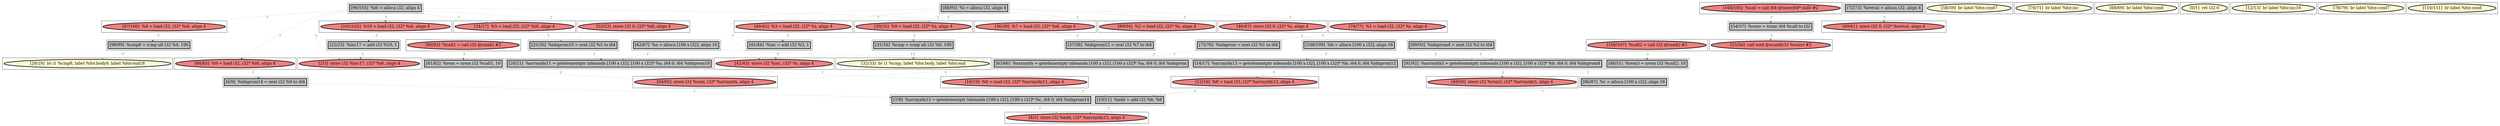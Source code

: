 
digraph G {



node256->node225 [style=dotted,color=forestgreen,label="T",fontcolor=forestgreen ]
node248->node247 [style=dotted,color=forestgreen,label="T",fontcolor=forestgreen ]
node264->node270 [style=dotted,color=forestgreen,label="T",fontcolor=forestgreen ]
node228->node226 [style=dotted,color=forestgreen,label="T",fontcolor=forestgreen ]
node259->node264 [style=dotted,color=forestgreen,label="T",fontcolor=forestgreen ]
node269->node236 [style=dotted,color=forestgreen,label="T",fontcolor=forestgreen ]
node270->node271 [style=dotted,color=forestgreen,label="T",fontcolor=forestgreen ]
node238->node271 [style=dotted,color=forestgreen,label="T",fontcolor=forestgreen ]
node241->node227 [style=dotted,color=forestgreen,label="T",fontcolor=forestgreen ]
node249->node230 [style=dotted,color=forestgreen,label="T",fontcolor=forestgreen ]
node279->node272 [style=dotted,color=forestgreen,label="T",fontcolor=forestgreen ]
node243->node248 [style=dotted,color=forestgreen,label="T",fontcolor=forestgreen ]
node256->node241 [style=dotted,color=forestgreen,label="T",fontcolor=forestgreen ]
node252->node233 [style=dotted,color=forestgreen,label="T",fontcolor=forestgreen ]
node256->node234 [style=dotted,color=forestgreen,label="T",fontcolor=forestgreen ]
node256->node278 [style=dotted,color=forestgreen,label="T",fontcolor=forestgreen ]
node263->node275 [style=dotted,color=forestgreen,label="T",fontcolor=forestgreen ]
node227->node239 [style=dotted,color=forestgreen,label="T",fontcolor=forestgreen ]
node245->node235 [style=dotted,color=forestgreen,label="T",fontcolor=forestgreen ]
node247->node255 [style=dotted,color=forestgreen,label="T",fontcolor=forestgreen ]
node275->node277 [style=dotted,color=forestgreen,label="T",fontcolor=forestgreen ]
node234->node257 [style=dotted,color=forestgreen,label="T",fontcolor=forestgreen ]
node257->node232 [style=dotted,color=forestgreen,label="T",fontcolor=forestgreen ]
node233->node225 [style=dotted,color=forestgreen,label="T",fontcolor=forestgreen ]
node265->node230 [style=dotted,color=forestgreen,label="T",fontcolor=forestgreen ]
node278->node265 [style=dotted,color=forestgreen,label="T",fontcolor=forestgreen ]
node249->node247 [style=dotted,color=forestgreen,label="T",fontcolor=forestgreen ]
node244->node237 [style=dotted,color=forestgreen,label="T",fontcolor=forestgreen ]
node244->node262 [style=dotted,color=forestgreen,label="T",fontcolor=forestgreen ]
node256->node251 [style=dotted,color=forestgreen,label="T",fontcolor=forestgreen ]
node242->node239 [style=dotted,color=forestgreen,label="T",fontcolor=forestgreen ]
node239->node226 [style=dotted,color=forestgreen,label="T",fontcolor=forestgreen ]
node256->node252 [style=dotted,color=forestgreen,label="T",fontcolor=forestgreen ]
node232->node231 [style=dotted,color=forestgreen,label="T",fontcolor=forestgreen ]
node246->node245 [style=dotted,color=forestgreen,label="T",fontcolor=forestgreen ]
node272->node262 [style=dotted,color=forestgreen,label="T",fontcolor=forestgreen ]
node254->node228 [style=dotted,color=forestgreen,label="T",fontcolor=forestgreen ]
node260->node255 [style=dotted,color=forestgreen,label="T",fontcolor=forestgreen ]
node231->node228 [style=dotted,color=forestgreen,label="T",fontcolor=forestgreen ]
node276->node238 [style=dotted,color=forestgreen,label="T",fontcolor=forestgreen ]
node244->node259 [style=dotted,color=forestgreen,label="T",fontcolor=forestgreen ]
node240->node273 [style=dotted,color=forestgreen,label="T",fontcolor=forestgreen ]
node253->node260 [style=dotted,color=forestgreen,label="T",fontcolor=forestgreen ]
node268->node270 [style=dotted,color=forestgreen,label="T",fontcolor=forestgreen ]
node244->node243 [style=dotted,color=forestgreen,label="T",fontcolor=forestgreen ]
node268->node232 [style=dotted,color=forestgreen,label="T",fontcolor=forestgreen ]
node244->node279 [style=dotted,color=forestgreen,label="T",fontcolor=forestgreen ]
node244->node261 [style=dotted,color=forestgreen,label="T",fontcolor=forestgreen ]
node237->node269 [style=dotted,color=forestgreen,label="T",fontcolor=forestgreen ]
node256->node246 [style=dotted,color=forestgreen,label="T",fontcolor=forestgreen ]
node230->node254 [style=dotted,color=forestgreen,label="T",fontcolor=forestgreen ]


subgraph cluster55 {


node279 [penwidth=3.0,fontsize=20,fillcolor=lightcoral,label="[40/45]  %3 = load i32, i32* %i, align 4",shape=ellipse,style=filled ]



}

subgraph cluster53 {


node277 [penwidth=3.0,fontsize=20,fillcolor=lightcoral,label="[55/56]  call void @srand(i32 %conv) #2",shape=ellipse,style=filled ]



}

subgraph cluster51 {


node275 [penwidth=3.0,fontsize=20,fillcolor=grey,label="[54/57]  %conv = trunc i64 %call to i32",shape=rectangle,style=filled ]



}

subgraph cluster50 {


node274 [penwidth=3.0,fontsize=20,fillcolor=lemonchiffon,label="[58/59]  br label %for.cond7",shape=ellipse,style=filled ]



}

subgraph cluster49 {


node273 [penwidth=3.0,fontsize=20,fillcolor=lightcoral,label="[60/61]  store i32 0, i32* %retval, align 4",shape=ellipse,style=filled ]



}

subgraph cluster45 {


node269 [penwidth=3.0,fontsize=20,fillcolor=grey,label="[31/34]  %cmp = icmp ult i32 %0, 100",shape=rectangle,style=filled ]



}

subgraph cluster41 {


node265 [penwidth=3.0,fontsize=20,fillcolor=grey,label="[37/38]  %idxprom12 = zext i32 %7 to i64",shape=rectangle,style=filled ]



}

subgraph cluster39 {


node263 [penwidth=3.0,fontsize=20,fillcolor=lightcoral,label="[104/105]  %call = call i64 @time(i64* null) #2",shape=ellipse,style=filled ]



}

subgraph cluster38 {


node262 [penwidth=3.0,fontsize=20,fillcolor=lightcoral,label="[42/43]  store i32 %inc, i32* %i, align 4",shape=ellipse,style=filled ]



}

subgraph cluster46 {


node270 [penwidth=3.0,fontsize=20,fillcolor=grey,label="[63/66]  %arrayidx = getelementptr inbounds [100 x i32], [100 x i32]* %a, i64 0, i64 %idxprom",shape=rectangle,style=filled ]



}

subgraph cluster37 {


node261 [penwidth=3.0,fontsize=20,fillcolor=lightcoral,label="[46/47]  store i32 0, i32* %i, align 4",shape=ellipse,style=filled ]



}

subgraph cluster36 {


node260 [penwidth=3.0,fontsize=20,fillcolor=grey,label="[48/51]  %rem3 = urem i32 %call2, 10",shape=rectangle,style=filled ]



}

subgraph cluster15 {


node239 [penwidth=3.0,fontsize=20,fillcolor=grey,label="[7/8]  %arrayidx15 = getelementptr inbounds [100 x i32], [100 x i32]* %c, i64 0, i64 %idxprom14",shape=rectangle,style=filled ]



}

subgraph cluster40 {


node264 [penwidth=3.0,fontsize=20,fillcolor=grey,label="[75/76]  %idxprom = zext i32 %1 to i64",shape=rectangle,style=filled ]



}

subgraph cluster35 {


node259 [penwidth=3.0,fontsize=20,fillcolor=lightcoral,label="[74/77]  %1 = load i32, i32* %i, align 4",shape=ellipse,style=filled ]



}

subgraph cluster54 {


node278 [penwidth=3.0,fontsize=20,fillcolor=lightcoral,label="[36/39]  %7 = load i32, i32* %i6, align 4",shape=ellipse,style=filled ]



}

subgraph cluster42 {


node266 [penwidth=3.0,fontsize=20,fillcolor=lemonchiffon,label="[70/71]  br label %for.inc",shape=ellipse,style=filled ]



}

subgraph cluster11 {


node235 [penwidth=3.0,fontsize=20,fillcolor=lemonchiffon,label="[28/29]  br i1 %cmp8, label %for.body9, label %for.end18",shape=ellipse,style=filled ]



}

subgraph cluster43 {


node267 [penwidth=3.0,fontsize=20,fillcolor=lemonchiffon,label="[68/69]  br label %for.cond",shape=ellipse,style=filled ]



}

subgraph cluster19 {


node243 [penwidth=3.0,fontsize=20,fillcolor=lightcoral,label="[89/94]  %2 = load i32, i32* %i, align 4",shape=ellipse,style=filled ]



}

subgraph cluster9 {


node233 [penwidth=3.0,fontsize=20,fillcolor=grey,label="[22/23]  %inc17 = add i32 %10, 1",shape=rectangle,style=filled ]



}

subgraph cluster52 {


node276 [penwidth=3.0,fontsize=20,fillcolor=lightcoral,label="[80/83]  %call1 = call i32 @rand() #2",shape=ellipse,style=filled ]



}

subgraph cluster8 {


node232 [penwidth=3.0,fontsize=20,fillcolor=grey,label="[20/21]  %arrayidx11 = getelementptr inbounds [100 x i32], [100 x i32]* %a, i64 0, i64 %idxprom10",shape=rectangle,style=filled ]



}

subgraph cluster10 {


node234 [penwidth=3.0,fontsize=20,fillcolor=lightcoral,label="[24/27]  %5 = load i32, i32* %i6, align 4",shape=ellipse,style=filled ]



}

subgraph cluster23 {


node247 [penwidth=3.0,fontsize=20,fillcolor=grey,label="[91/92]  %arrayidx5 = getelementptr inbounds [100 x i32], [100 x i32]* %b, i64 0, i64 %idxprom4",shape=rectangle,style=filled ]



}

subgraph cluster7 {


node231 [penwidth=3.0,fontsize=20,fillcolor=lightcoral,label="[18/19]  %6 = load i32, i32* %arrayidx11, align 4",shape=ellipse,style=filled ]



}

subgraph cluster14 {


node238 [penwidth=3.0,fontsize=20,fillcolor=grey,label="[81/82]  %rem = urem i32 %call1, 10",shape=rectangle,style=filled ]



}

subgraph cluster44 {


node268 [penwidth=3.0,fontsize=20,fillcolor=grey,label="[62/67]  %a = alloca [100 x i32], align 16",shape=rectangle,style=filled ]



}

subgraph cluster6 {


node230 [penwidth=3.0,fontsize=20,fillcolor=grey,label="[14/17]  %arrayidx13 = getelementptr inbounds [100 x i32], [100 x i32]* %b, i64 0, i64 %idxprom12",shape=rectangle,style=filled ]



}

subgraph cluster30 {


node254 [penwidth=3.0,fontsize=20,fillcolor=lightcoral,label="[15/16]  %8 = load i32, i32* %arrayidx13, align 4",shape=ellipse,style=filled ]



}

subgraph cluster31 {


node255 [penwidth=3.0,fontsize=20,fillcolor=lightcoral,label="[49/50]  store i32 %rem3, i32* %arrayidx5, align 4",shape=ellipse,style=filled ]



}

subgraph cluster0 {


node224 [penwidth=3.0,fontsize=20,fillcolor=lemonchiffon,label="[0/1]  ret i32 0",shape=ellipse,style=filled ]



}

subgraph cluster13 {


node237 [penwidth=3.0,fontsize=20,fillcolor=lightcoral,label="[30/35]  %0 = load i32, i32* %i, align 4",shape=ellipse,style=filled ]



}

subgraph cluster5 {


node229 [penwidth=3.0,fontsize=20,fillcolor=lemonchiffon,label="[12/13]  br label %for.inc16",shape=ellipse,style=filled ]



}

subgraph cluster47 {


node271 [penwidth=3.0,fontsize=20,fillcolor=lightcoral,label="[64/65]  store i32 %rem, i32* %arrayidx, align 4",shape=ellipse,style=filled ]



}

subgraph cluster1 {


node225 [penwidth=3.0,fontsize=20,fillcolor=lightcoral,label="[2/3]  store i32 %inc17, i32* %i6, align 4",shape=ellipse,style=filled ]



}

subgraph cluster32 {


node256 [penwidth=3.0,fontsize=20,fillcolor=grey,label="[96/103]  %i6 = alloca i32, align 4",shape=rectangle,style=filled ]



}

subgraph cluster3 {


node227 [penwidth=3.0,fontsize=20,fillcolor=grey,label="[6/9]  %idxprom14 = zext i32 %9 to i64",shape=rectangle,style=filled ]



}

subgraph cluster48 {


node272 [penwidth=3.0,fontsize=20,fillcolor=grey,label="[41/44]  %inc = add i32 %3, 1",shape=rectangle,style=filled ]



}

subgraph cluster4 {


node228 [penwidth=3.0,fontsize=20,fillcolor=grey,label="[10/11]  %add = add i32 %6, %8",shape=rectangle,style=filled ]



}

subgraph cluster17 {


node241 [penwidth=3.0,fontsize=20,fillcolor=lightcoral,label="[84/85]  %9 = load i32, i32* %i6, align 4",shape=ellipse,style=filled ]



}

subgraph cluster16 {


node240 [penwidth=3.0,fontsize=20,fillcolor=grey,label="[72/73]  %retval = alloca i32, align 4",shape=rectangle,style=filled ]



}

subgraph cluster2 {


node226 [penwidth=3.0,fontsize=20,fillcolor=lightcoral,label="[4/5]  store i32 %add, i32* %arrayidx15, align 4",shape=ellipse,style=filled ]



}

subgraph cluster34 {


node258 [penwidth=3.0,fontsize=20,fillcolor=lemonchiffon,label="[78/79]  br label %for.cond7",shape=ellipse,style=filled ]



}

subgraph cluster22 {


node246 [penwidth=3.0,fontsize=20,fillcolor=lightcoral,label="[97/100]  %4 = load i32, i32* %i6, align 4",shape=ellipse,style=filled ]



}

subgraph cluster25 {


node249 [penwidth=3.0,fontsize=20,fillcolor=grey,label="[108/109]  %b = alloca [100 x i32], align 16",shape=rectangle,style=filled ]



}

subgraph cluster18 {


node242 [penwidth=3.0,fontsize=20,fillcolor=grey,label="[86/87]  %c = alloca [100 x i32], align 16",shape=rectangle,style=filled ]



}

subgraph cluster29 {


node253 [penwidth=3.0,fontsize=20,fillcolor=lightcoral,label="[106/107]  %call2 = call i32 @rand() #2",shape=ellipse,style=filled ]



}

subgraph cluster20 {


node244 [penwidth=3.0,fontsize=20,fillcolor=grey,label="[88/95]  %i = alloca i32, align 4",shape=rectangle,style=filled ]



}

subgraph cluster26 {


node250 [penwidth=3.0,fontsize=20,fillcolor=lemonchiffon,label="[110/111]  br label %for.cond",shape=ellipse,style=filled ]



}

subgraph cluster24 {


node248 [penwidth=3.0,fontsize=20,fillcolor=grey,label="[90/93]  %idxprom4 = zext i32 %2 to i64",shape=rectangle,style=filled ]



}

subgraph cluster28 {


node252 [penwidth=3.0,fontsize=20,fillcolor=lightcoral,label="[101/102]  %10 = load i32, i32* %i6, align 4",shape=ellipse,style=filled ]



}

subgraph cluster27 {


node251 [penwidth=3.0,fontsize=20,fillcolor=lightcoral,label="[52/53]  store i32 0, i32* %i6, align 4",shape=ellipse,style=filled ]



}

subgraph cluster21 {


node245 [penwidth=3.0,fontsize=20,fillcolor=grey,label="[98/99]  %cmp8 = icmp ult i32 %4, 100",shape=rectangle,style=filled ]



}

subgraph cluster12 {


node236 [penwidth=3.0,fontsize=20,fillcolor=lemonchiffon,label="[32/33]  br i1 %cmp, label %for.body, label %for.end",shape=ellipse,style=filled ]



}

subgraph cluster33 {


node257 [penwidth=3.0,fontsize=20,fillcolor=grey,label="[25/26]  %idxprom10 = zext i32 %5 to i64",shape=rectangle,style=filled ]



}

}
